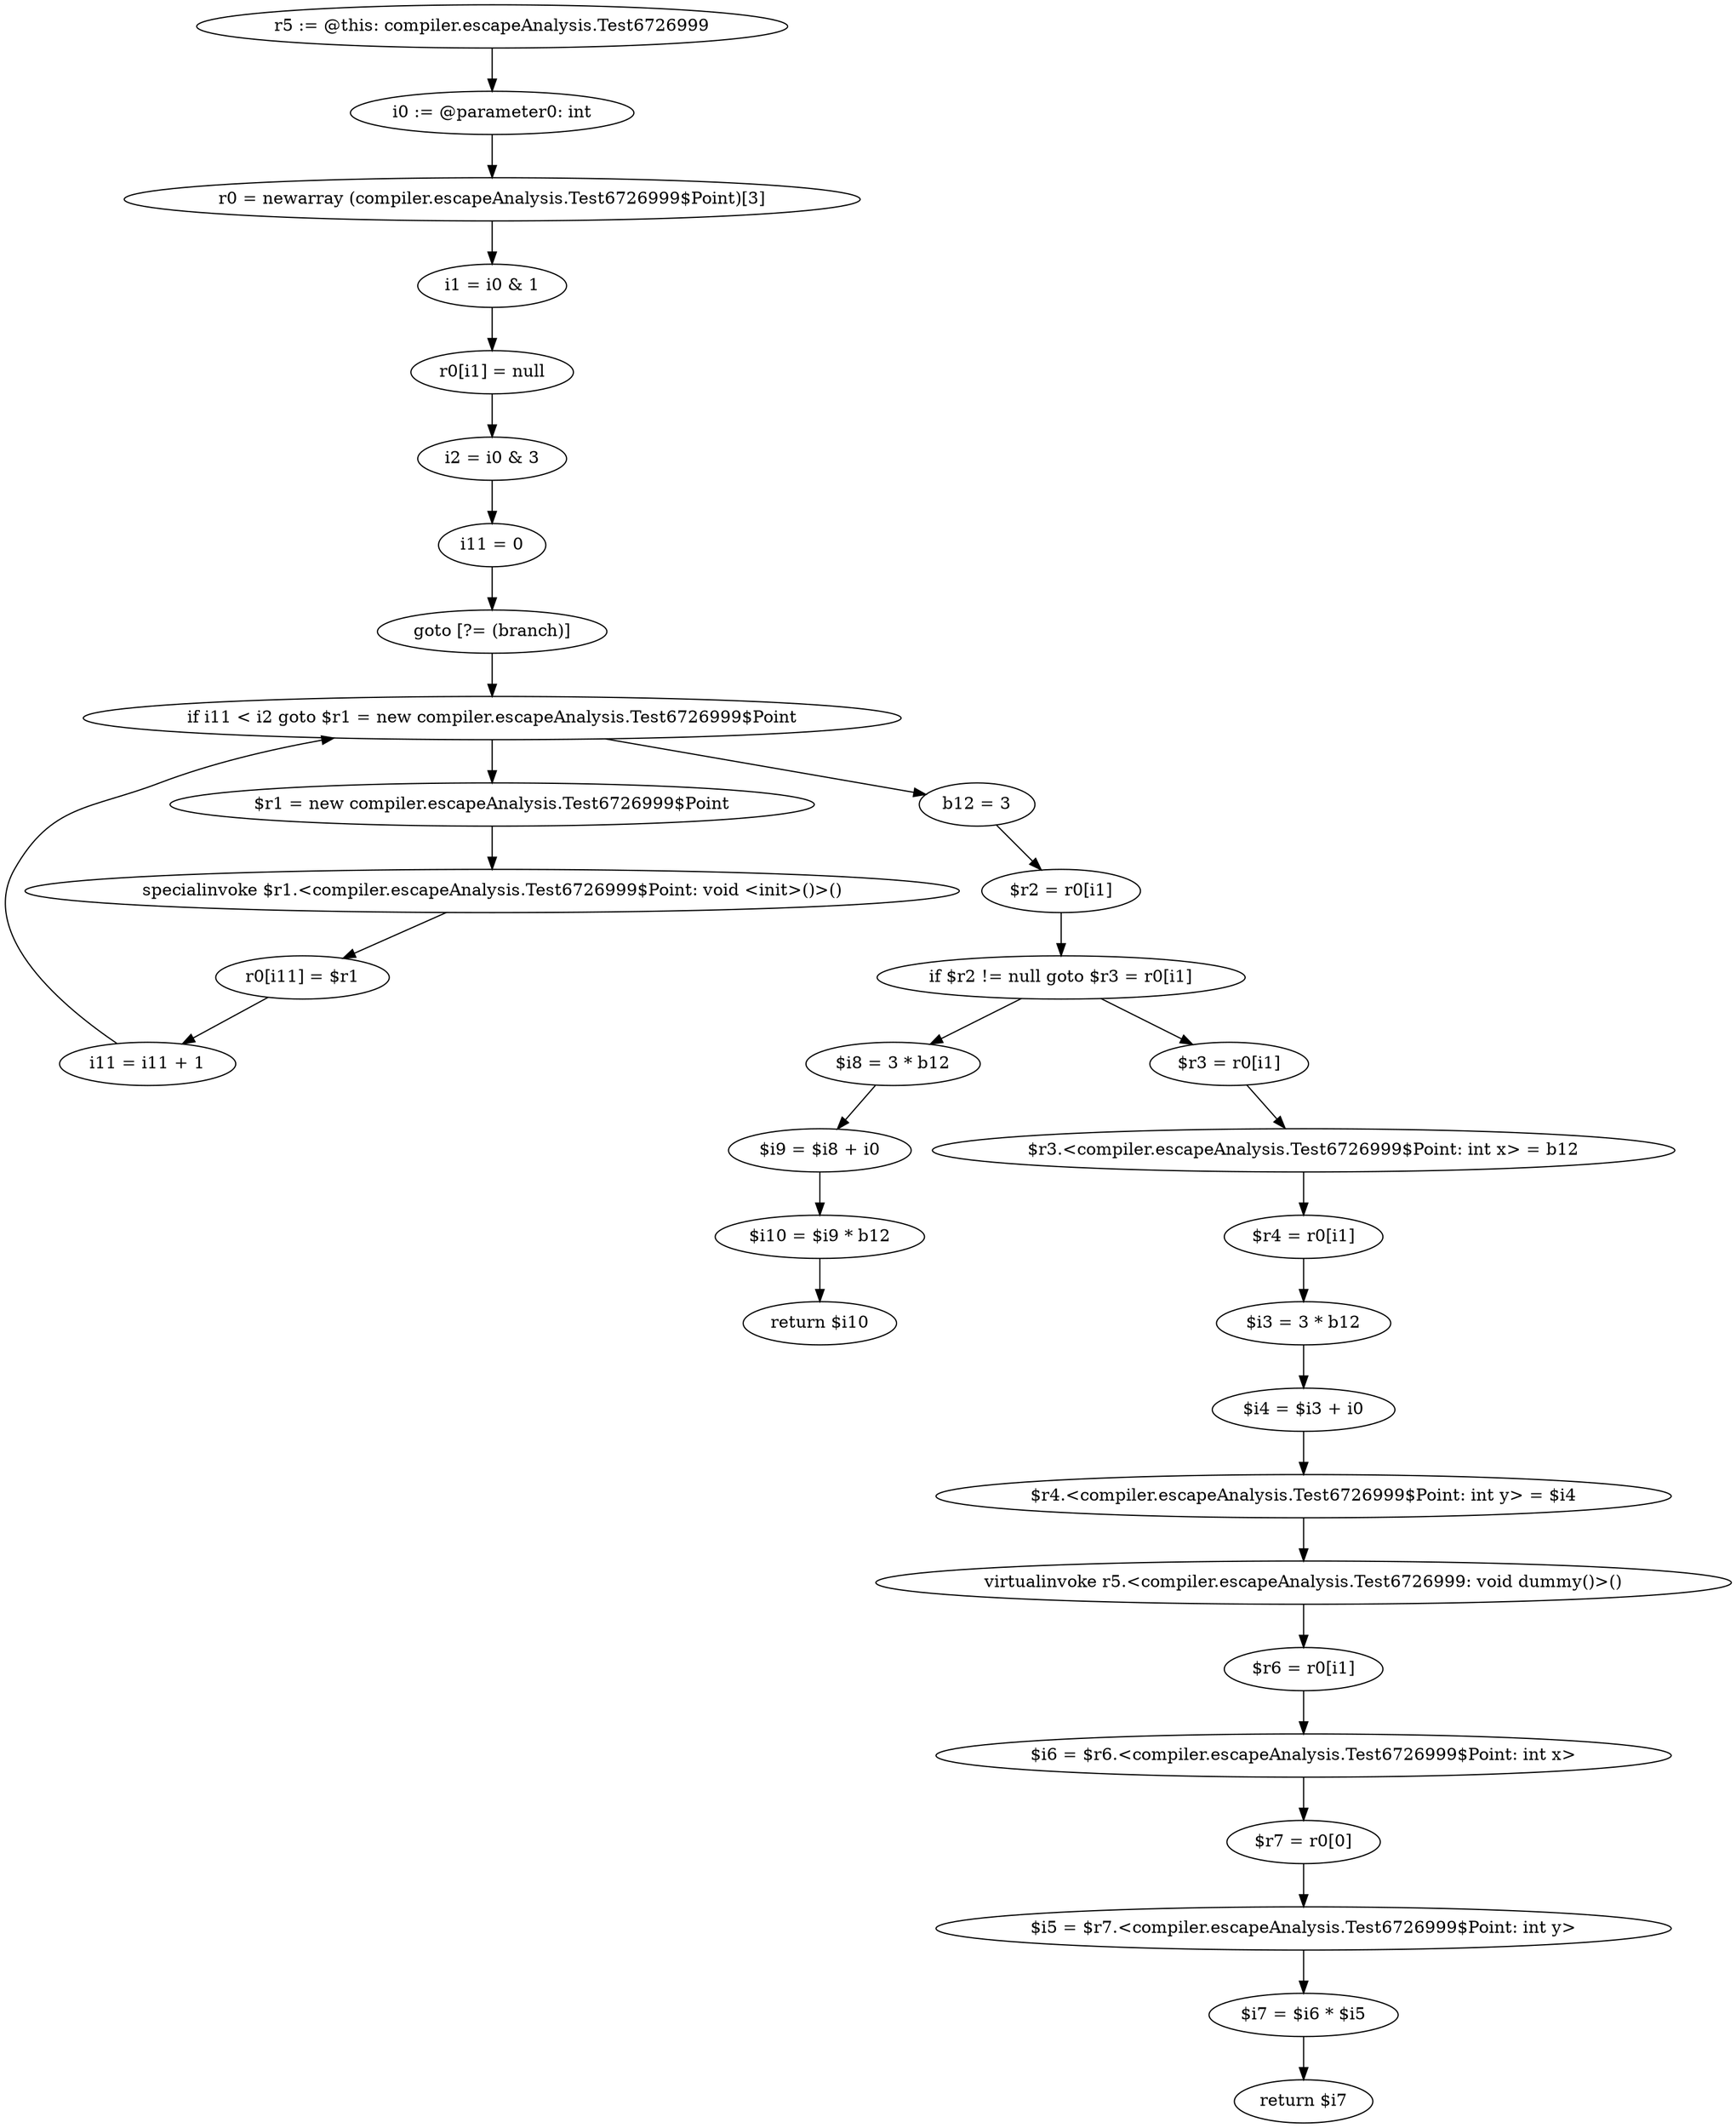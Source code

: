 digraph "unitGraph" {
    "r5 := @this: compiler.escapeAnalysis.Test6726999"
    "i0 := @parameter0: int"
    "r0 = newarray (compiler.escapeAnalysis.Test6726999$Point)[3]"
    "i1 = i0 & 1"
    "r0[i1] = null"
    "i2 = i0 & 3"
    "i11 = 0"
    "goto [?= (branch)]"
    "$r1 = new compiler.escapeAnalysis.Test6726999$Point"
    "specialinvoke $r1.<compiler.escapeAnalysis.Test6726999$Point: void <init>()>()"
    "r0[i11] = $r1"
    "i11 = i11 + 1"
    "if i11 < i2 goto $r1 = new compiler.escapeAnalysis.Test6726999$Point"
    "b12 = 3"
    "$r2 = r0[i1]"
    "if $r2 != null goto $r3 = r0[i1]"
    "$i8 = 3 * b12"
    "$i9 = $i8 + i0"
    "$i10 = $i9 * b12"
    "return $i10"
    "$r3 = r0[i1]"
    "$r3.<compiler.escapeAnalysis.Test6726999$Point: int x> = b12"
    "$r4 = r0[i1]"
    "$i3 = 3 * b12"
    "$i4 = $i3 + i0"
    "$r4.<compiler.escapeAnalysis.Test6726999$Point: int y> = $i4"
    "virtualinvoke r5.<compiler.escapeAnalysis.Test6726999: void dummy()>()"
    "$r6 = r0[i1]"
    "$i6 = $r6.<compiler.escapeAnalysis.Test6726999$Point: int x>"
    "$r7 = r0[0]"
    "$i5 = $r7.<compiler.escapeAnalysis.Test6726999$Point: int y>"
    "$i7 = $i6 * $i5"
    "return $i7"
    "r5 := @this: compiler.escapeAnalysis.Test6726999"->"i0 := @parameter0: int";
    "i0 := @parameter0: int"->"r0 = newarray (compiler.escapeAnalysis.Test6726999$Point)[3]";
    "r0 = newarray (compiler.escapeAnalysis.Test6726999$Point)[3]"->"i1 = i0 & 1";
    "i1 = i0 & 1"->"r0[i1] = null";
    "r0[i1] = null"->"i2 = i0 & 3";
    "i2 = i0 & 3"->"i11 = 0";
    "i11 = 0"->"goto [?= (branch)]";
    "goto [?= (branch)]"->"if i11 < i2 goto $r1 = new compiler.escapeAnalysis.Test6726999$Point";
    "$r1 = new compiler.escapeAnalysis.Test6726999$Point"->"specialinvoke $r1.<compiler.escapeAnalysis.Test6726999$Point: void <init>()>()";
    "specialinvoke $r1.<compiler.escapeAnalysis.Test6726999$Point: void <init>()>()"->"r0[i11] = $r1";
    "r0[i11] = $r1"->"i11 = i11 + 1";
    "i11 = i11 + 1"->"if i11 < i2 goto $r1 = new compiler.escapeAnalysis.Test6726999$Point";
    "if i11 < i2 goto $r1 = new compiler.escapeAnalysis.Test6726999$Point"->"b12 = 3";
    "if i11 < i2 goto $r1 = new compiler.escapeAnalysis.Test6726999$Point"->"$r1 = new compiler.escapeAnalysis.Test6726999$Point";
    "b12 = 3"->"$r2 = r0[i1]";
    "$r2 = r0[i1]"->"if $r2 != null goto $r3 = r0[i1]";
    "if $r2 != null goto $r3 = r0[i1]"->"$i8 = 3 * b12";
    "if $r2 != null goto $r3 = r0[i1]"->"$r3 = r0[i1]";
    "$i8 = 3 * b12"->"$i9 = $i8 + i0";
    "$i9 = $i8 + i0"->"$i10 = $i9 * b12";
    "$i10 = $i9 * b12"->"return $i10";
    "$r3 = r0[i1]"->"$r3.<compiler.escapeAnalysis.Test6726999$Point: int x> = b12";
    "$r3.<compiler.escapeAnalysis.Test6726999$Point: int x> = b12"->"$r4 = r0[i1]";
    "$r4 = r0[i1]"->"$i3 = 3 * b12";
    "$i3 = 3 * b12"->"$i4 = $i3 + i0";
    "$i4 = $i3 + i0"->"$r4.<compiler.escapeAnalysis.Test6726999$Point: int y> = $i4";
    "$r4.<compiler.escapeAnalysis.Test6726999$Point: int y> = $i4"->"virtualinvoke r5.<compiler.escapeAnalysis.Test6726999: void dummy()>()";
    "virtualinvoke r5.<compiler.escapeAnalysis.Test6726999: void dummy()>()"->"$r6 = r0[i1]";
    "$r6 = r0[i1]"->"$i6 = $r6.<compiler.escapeAnalysis.Test6726999$Point: int x>";
    "$i6 = $r6.<compiler.escapeAnalysis.Test6726999$Point: int x>"->"$r7 = r0[0]";
    "$r7 = r0[0]"->"$i5 = $r7.<compiler.escapeAnalysis.Test6726999$Point: int y>";
    "$i5 = $r7.<compiler.escapeAnalysis.Test6726999$Point: int y>"->"$i7 = $i6 * $i5";
    "$i7 = $i6 * $i5"->"return $i7";
}
